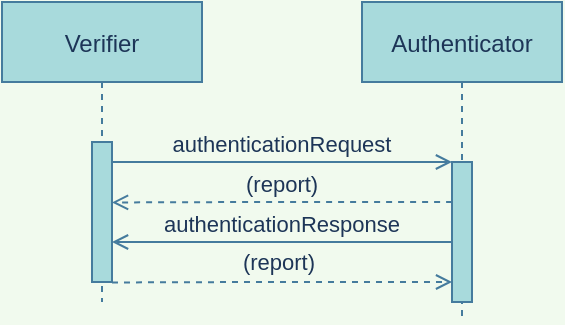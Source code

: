 <mxfile version="14.6.2" type="device"><diagram id="kgpKYQtTHZ0yAKxKKP6v" name="Page-1"><mxGraphModel dx="474" dy="294" grid="1" gridSize="5" guides="1" tooltips="1" connect="1" arrows="1" fold="1" page="1" pageScale="1" pageWidth="850" pageHeight="1100" background="#F1FAEE" math="0" shadow="0"><root><mxCell id="0"/><mxCell id="1" parent="0"/><mxCell id="3nuBFxr9cyL0pnOWT2aG-1" value="Verifier" style="shape=umlLifeline;perimeter=lifelinePerimeter;container=1;collapsible=0;recursiveResize=0;rounded=0;shadow=0;strokeWidth=1;fillColor=#A8DADC;strokeColor=#457B9D;fontColor=#1D3557;" parent="1" vertex="1"><mxGeometry x="120" y="80" width="100" height="150" as="geometry"/></mxCell><mxCell id="3nuBFxr9cyL0pnOWT2aG-2" value="" style="points=[];perimeter=orthogonalPerimeter;rounded=0;shadow=0;strokeWidth=1;fillColor=#A8DADC;strokeColor=#457B9D;fontColor=#1D3557;" parent="3nuBFxr9cyL0pnOWT2aG-1" vertex="1"><mxGeometry x="45" y="70" width="10" height="70" as="geometry"/></mxCell><mxCell id="3nuBFxr9cyL0pnOWT2aG-5" value="Authenticator" style="shape=umlLifeline;perimeter=lifelinePerimeter;container=1;collapsible=0;recursiveResize=0;rounded=0;shadow=0;strokeWidth=1;fillColor=#A8DADC;strokeColor=#457B9D;fontColor=#1D3557;" parent="1" vertex="1"><mxGeometry x="300" y="80" width="100" height="160" as="geometry"/></mxCell><mxCell id="3nuBFxr9cyL0pnOWT2aG-6" value="" style="points=[];perimeter=orthogonalPerimeter;rounded=0;shadow=0;strokeWidth=1;fillColor=#A8DADC;strokeColor=#457B9D;fontColor=#1D3557;" parent="3nuBFxr9cyL0pnOWT2aG-5" vertex="1"><mxGeometry x="45" y="80" width="10" height="70" as="geometry"/></mxCell><mxCell id="8LRjzE3SkS6JvPY_9etK-2" value="(report)" style="verticalAlign=bottom;endArrow=open;shadow=0;strokeWidth=1;endFill=0;dashed=1;exitX=0.002;exitY=0.999;exitDx=0;exitDy=0;exitPerimeter=0;entryX=0.997;entryY=1.003;entryDx=0;entryDy=0;entryPerimeter=0;labelBackgroundColor=#F1FAEE;strokeColor=#457B9D;fontColor=#1D3557;" parent="1" edge="1"><mxGeometry x="0.0" relative="1" as="geometry"><mxPoint x="345.05" y="180.0" as="sourcePoint"/><mxPoint x="175.0" y="180.23" as="targetPoint"/><Array as="points"><mxPoint x="230.03" y="180.05"/></Array><mxPoint as="offset"/></mxGeometry></mxCell><mxCell id="8LRjzE3SkS6JvPY_9etK-4" value="authenticationRequest" style="verticalAlign=bottom;endArrow=open;entryX=0;entryY=0;shadow=0;strokeWidth=1;endFill=0;labelBackgroundColor=#F1FAEE;strokeColor=#457B9D;fontColor=#1D3557;" parent="1" edge="1"><mxGeometry relative="1" as="geometry"><mxPoint x="175" y="160" as="sourcePoint"/><mxPoint x="345" y="160" as="targetPoint"/></mxGeometry></mxCell><mxCell id="8LRjzE3SkS6JvPY_9etK-5" value="authenticationResponse" style="verticalAlign=bottom;endArrow=open;entryX=0;entryY=0;shadow=0;strokeWidth=1;endFill=0;labelBackgroundColor=#F1FAEE;strokeColor=#457B9D;fontColor=#1D3557;" parent="1" edge="1"><mxGeometry relative="1" as="geometry"><mxPoint x="345.0" y="200" as="sourcePoint"/><mxPoint x="175" y="200" as="targetPoint"/></mxGeometry></mxCell><mxCell id="8LRjzE3SkS6JvPY_9etK-6" value="(report)" style="verticalAlign=bottom;endArrow=open;shadow=0;strokeWidth=1;endFill=0;dashed=1;exitX=0.002;exitY=0.999;exitDx=0;exitDy=0;exitPerimeter=0;entryX=0.997;entryY=1.003;entryDx=0;entryDy=0;entryPerimeter=0;labelBackgroundColor=#F1FAEE;strokeColor=#457B9D;fontColor=#1D3557;" parent="1" edge="1"><mxGeometry x="-0.019" y="1" relative="1" as="geometry"><mxPoint x="175.0" y="220.23" as="sourcePoint"/><mxPoint x="345.05" y="220" as="targetPoint"/><Array as="points"><mxPoint x="230.03" y="220.05"/></Array><mxPoint as="offset"/></mxGeometry></mxCell></root></mxGraphModel></diagram></mxfile>